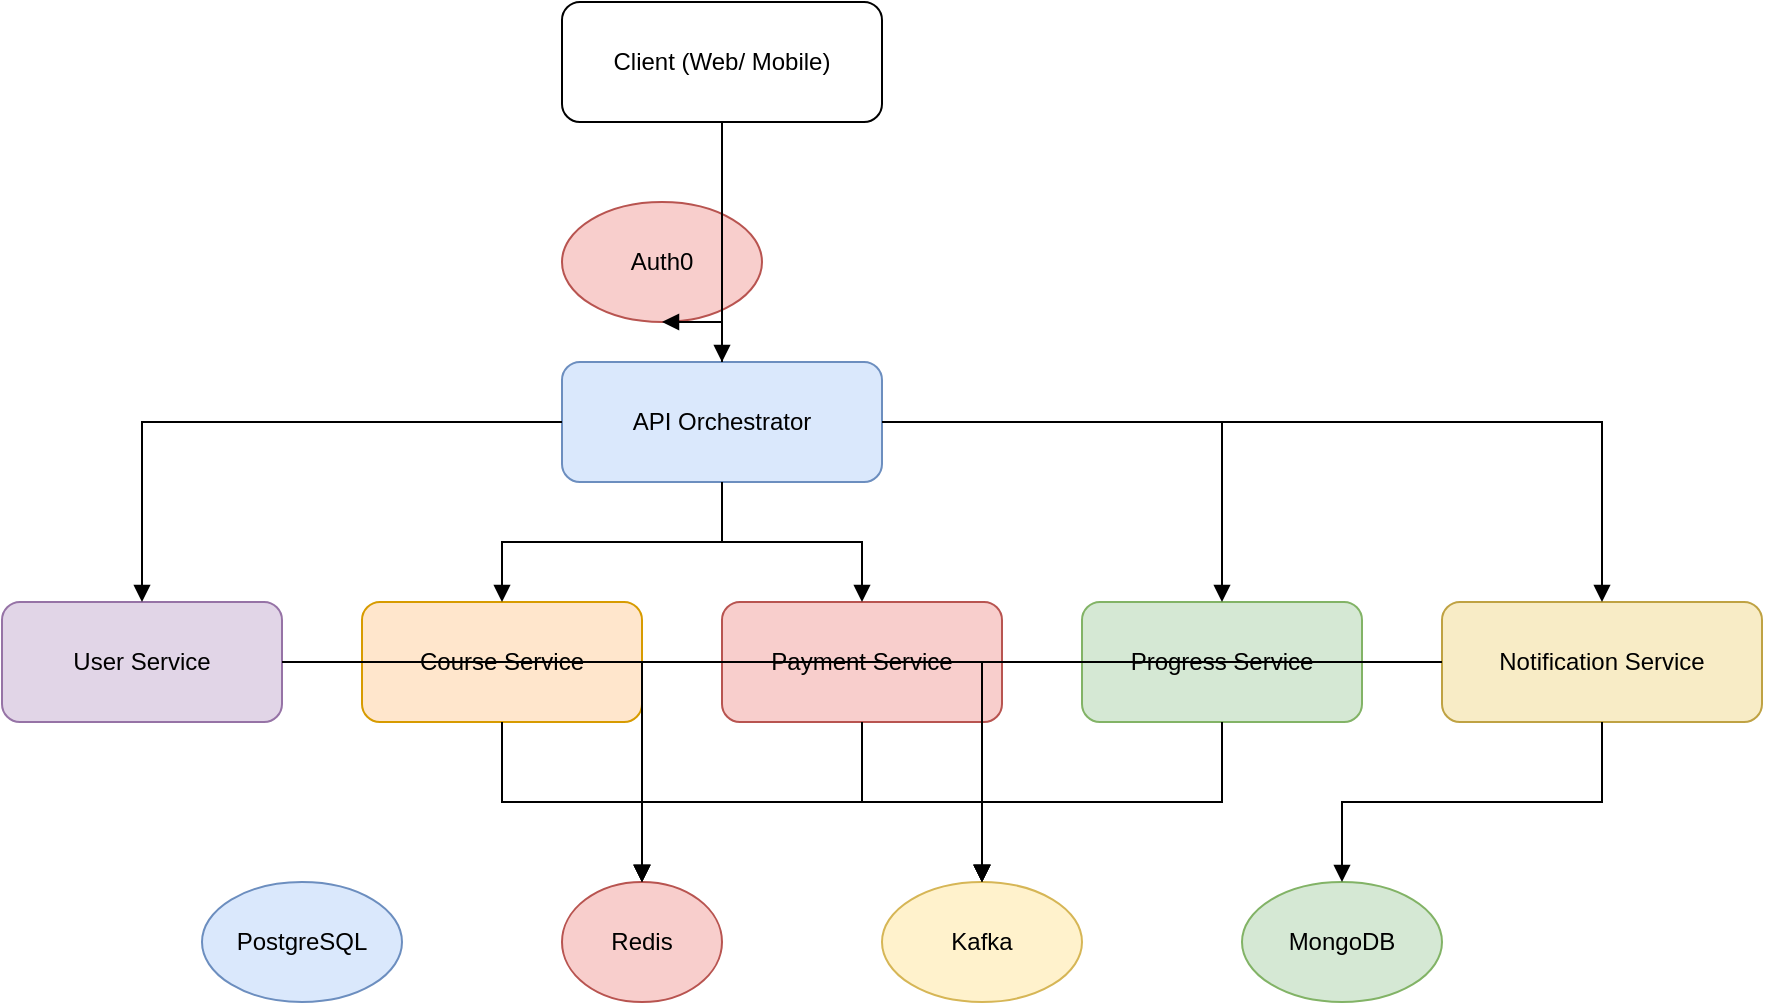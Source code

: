 <mxfile><diagram id="service-arch" name="Microservices Architecture"><mxGraphModel><root><mxCell id="0" /><mxCell id="1" parent="0" />
<mxCell id="2" value="API Orchestrator" style="rounded=1;whiteSpace=wrap;html=1;fillColor=#dae8fc;strokeColor=#6c8ebf" vertex="1" parent="1"><mxGeometry x="360" y="80" width="160" height="60" as="geometry"/></mxCell>
<mxCell id="3" value="User Service" style="rounded=1;whiteSpace=wrap;html=1;fillColor=#e1d5e7;strokeColor=#9673a6" vertex="1" parent="1"><mxGeometry x="80" y="200" width="140" height="60" as="geometry"/></mxCell>
<mxCell id="4" value="Course Service" style="rounded=1;whiteSpace=wrap;html=1;fillColor=#ffe6cc;strokeColor=#d79b00" vertex="1" parent="1"><mxGeometry x="260" y="200" width="140" height="60" as="geometry"/></mxCell>
<mxCell id="5" value="Payment Service" style="rounded=1;whiteSpace=wrap;html=1;fillColor=#f8cecc;strokeColor=#b85450" vertex="1" parent="1"><mxGeometry x="440" y="200" width="140" height="60" as="geometry"/></mxCell>
<mxCell id="6" value="Progress Service" style="rounded=1;whiteSpace=wrap;html=1;fillColor=#d5e8d4;strokeColor=#82b366" vertex="1" parent="1"><mxGeometry x="620" y="200" width="140" height="60" as="geometry"/></mxCell>
<mxCell id="7" value="Notification Service" style="rounded=1;whiteSpace=wrap;html=1;fillColor=#f8ecc6;strokeColor=#bfa243" vertex="1" parent="1"><mxGeometry x="800" y="200" width="160" height="60" as="geometry"/></mxCell>
<mxCell id="8" value="Kafka" style="ellipse;whiteSpace=wrap;html=1;fillColor=#fff2cc;strokeColor=#d6b656" vertex="1" parent="1"><mxGeometry x="520" y="340" width="100" height="60" as="geometry"/></mxCell>
<mxCell id="9" value="Redis" style="ellipse;whiteSpace=wrap;html=1;fillColor=#f8cecc;strokeColor=#b85450" vertex="1" parent="1"><mxGeometry x="360" y="340" width="80" height="60" as="geometry"/></mxCell>
<mxCell id="10" value="PostgreSQL" style="ellipse;whiteSpace=wrap;html=1;fillColor=#dae8fc;strokeColor=#6c8ebf" vertex="1" parent="1"><mxGeometry x="180" y="340" width="100" height="60" as="geometry"/></mxCell>
<mxCell id="11" value="MongoDB" style="ellipse;whiteSpace=wrap;html=1;fillColor=#d5e8d4;strokeColor=#82b366" vertex="1" parent="1"><mxGeometry x="700" y="340" width="100" height="60" as="geometry"/></mxCell>
<mxCell id="12" value="Auth0" style="ellipse;whiteSpace=wrap;html=1;fillColor=#f8cecc;strokeColor=#b85450" vertex="1" parent="1"><mxGeometry x="360" y="0" width="100" height="60" as="geometry"/></mxCell>
<mxCell id="13" value="Client (Web/ Mobile)" style="rounded=1;whiteSpace=wrap;html=1;fillColor=#ffffff;strokeColor=#000000" vertex="1" parent="1"><mxGeometry x="360" y="-100" width="160" height="60" as="geometry"/></mxCell>
<!-- Connections -->
<mxCell id="14" style="edgeStyle=orthogonalEdgeStyle;rounded=0;orthogonalLoop=1;jettySize=auto;html=1;endArrow=block;endFill=1;strokeColor=#000000;" edge="1" parent="1" source="13" target="2"><mxGeometry relative="1" as="geometry"/></mxCell>
<mxCell id="15" style="edgeStyle=orthogonalEdgeStyle;rounded=0;orthogonalLoop=1;jettySize=auto;html=1;endArrow=block;endFill=1;strokeColor=#000000;" edge="1" parent="1" source="2" target="12"><mxGeometry relative="1" as="geometry"/></mxCell>
<mxCell id="16" style="edgeStyle=orthogonalEdgeStyle;rounded=0;orthogonalLoop=1;jettySize=auto;html=1;endArrow=block;endFill=1;strokeColor=#000000;" edge="1" parent="1" source="2" target="3"><mxGeometry relative="1" as="geometry"/></mxCell>
<mxCell id="17" style="edgeStyle=orthogonalEdgeStyle;rounded=0;orthogonalLoop=1;jettySize=auto;html=1;endArrow=block;endFill=1;strokeColor=#000000;" edge="1" parent="1" source="2" target="4"><mxGeometry relative="1" as="geometry"/></mxCell>
<mxCell id="18" style="edgeStyle=orthogonalEdgeStyle;rounded=0;orthogonalLoop=1;jettySize=auto;html=1;endArrow=block;endFill=1;strokeColor=#000000;" edge="1" parent="1" source="2" target="5"><mxGeometry relative="1" as="geometry"/></mxCell>
<mxCell id="19" style="edgeStyle=orthogonalEdgeStyle;rounded=0;orthogonalLoop=1;jettySize=auto;html=1;endArrow=block;endFill=1;strokeColor=#000000;" edge="1" parent="1" source="2" target="6"><mxGeometry relative="1" as="geometry"/></mxCell>
<mxCell id="20" style="edgeStyle=orthogonalEdgeStyle;rounded=0;orthogonalLoop=1;jettySize=auto;html=1;endArrow=block;endFill=1;strokeColor=#000000;" edge="1" parent="1" source="2" target="7"><mxGeometry relative="1" as="geometry"/></mxCell>
<mxCell id="21" style="edgeStyle=orthogonalEdgeStyle;rounded=0;orthogonalLoop=1;jettySize=auto;html=1;endArrow=block;endFill=1;strokeColor=#000000;" edge="1" parent="1" source="3" target="8"><mxGeometry relative="1" as="geometry"/></mxCell>
<mxCell id="22" style="edgeStyle=orthogonalEdgeStyle;rounded=0;orthogonalLoop=1;jettySize=auto;html=1;endArrow=block;endFill=1;strokeColor=#000000;" edge="1" parent="1" source="4" target="8"><mxGeometry relative="1" as="geometry"/></mxCell>
<mxCell id="23" style="edgeStyle=orthogonalEdgeStyle;rounded=0;orthogonalLoop=1;jettySize=auto;html=1;endArrow=block;endFill=1;strokeColor=#000000;" edge="1" parent="1" source="5" target="8"><mxGeometry relative="1" as="geometry"/></mxCell>
<mxCell id="24" style="edgeStyle=orthogonalEdgeStyle;rounded=0;orthogonalLoop=1;jettySize=auto;html=1;endArrow=block;endFill=1;strokeColor=#000000;" edge="1" parent="1" source="6" target="8"><mxGeometry relative="1" as="geometry"/></mxCell>
<mxCell id="25" style="edgeStyle=orthogonalEdgeStyle;rounded=0;orthogonalLoop=1;jettySize=auto;html=1;endArrow=block;endFill=1;strokeColor=#000000;" edge="1" parent="1" source="7" target="8"><mxGeometry relative="1" as="geometry"/></mxCell>
<mxCell id="26" style="edgeStyle=orthogonalEdgeStyle;rounded=0;orthogonalLoop=1;jettySize=auto;html=1;endArrow=block;endFill=1;strokeColor=#000000;" edge="1" parent="1" source="3" target="9"><mxGeometry relative="1" as="geometry"/></mxCell>
<mxCell id="27" style="edgeStyle=orthogonalEdgeStyle;rounded=0;orthogonalLoop=1;jettySize=auto;html=1;endArrow=block;endFill=1;strokeColor=#000000;" edge="1" parent="1" source="4" target="9"><mxGeometry relative="1" as="geometry"/></mxCell>
<mxCell id="28" style="edgeStyle=orthogonalEdgeStyle;rounded=0;orthogonalLoop=1;jettySize=auto;html=1;endArrow=block;endFill=1;strokeColor=#000000;" edge="1" parent="1" source="5" target="9"><mxGeometry relative="1" as="geometry"/></mxCell>
<mxCell id="29" style="edgeStyle=orthogonalEdgeStyle;rounded=0;orthogonalLoop=1;jettySize=auto;html=1;endArrow=block;endFill=1;strokeColor=#000000;" edge="1" parent="1" source="6" target="9"><mxGeometry relative="1" as="geometry"/></mxCell>
<mxCell id="30" style="edgeStyle=orthogonalEdgeStyle;rounded=0;orthogonalLoop=1;jettySize=auto;html=1;endArrow=block;endFill=1;strokeColor=#000000;" edge="1" parent="1" source="7" target="11"><mxGeometry relative="1" as="geometry"/></mxCell>
</root></mxGraphModel></diagram></mxfile>
